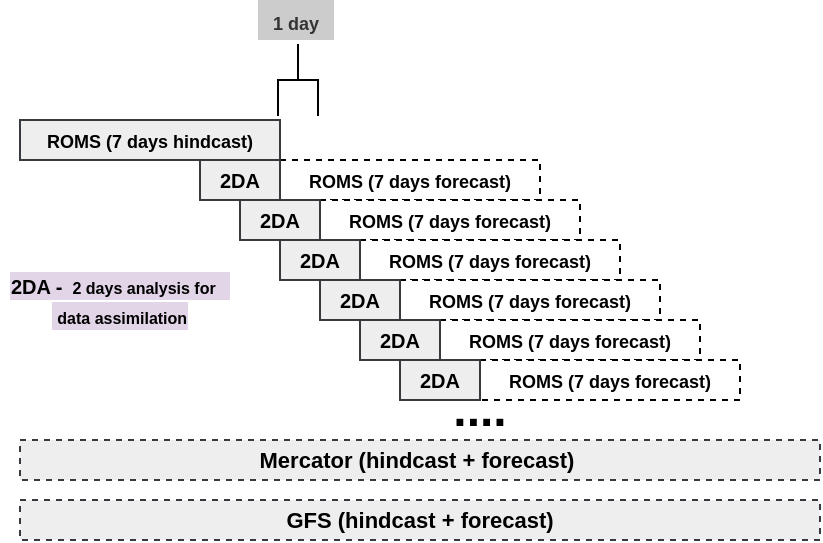 <mxfile version="13.8.0" type="github">
  <diagram id="pwO4rQPGBJkzqjzFGWmT" name="Page-1">
    <mxGraphModel dx="599" dy="293" grid="1" gridSize="10" guides="1" tooltips="1" connect="1" arrows="1" fold="1" page="1" pageScale="1" pageWidth="827" pageHeight="1169" math="0" shadow="0">
      <root>
        <mxCell id="0" />
        <mxCell id="1" parent="0" />
        <mxCell id="pYifvQT2HWXIfOrz_YcY-4" value="&lt;font size=&quot;1&quot;&gt;&lt;b style=&quot;font-size: 9px&quot;&gt;ROMS (7 days hindcast)&lt;/b&gt;&lt;/font&gt;" style="rounded=0;whiteSpace=wrap;html=1;fillColor=#eeeeee;strokeColor=#36393d;verticalAlign=middle;" parent="1" vertex="1">
          <mxGeometry x="280" y="140" width="130" height="20" as="geometry" />
        </mxCell>
        <mxCell id="pYifvQT2HWXIfOrz_YcY-7" value="&lt;font size=&quot;1&quot;&gt;&lt;b style=&quot;font-size: 9px&quot;&gt;ROMS (7 days forecast)&lt;/b&gt;&lt;/font&gt;" style="rounded=0;whiteSpace=wrap;html=1;verticalAlign=middle;dashed=1;" parent="1" vertex="1">
          <mxGeometry x="410" y="160" width="130" height="20" as="geometry" />
        </mxCell>
        <mxCell id="pYifvQT2HWXIfOrz_YcY-8" value="&lt;font size=&quot;1&quot;&gt;&lt;b style=&quot;font-size: 9px&quot;&gt;ROMS (7 days forecast)&lt;/b&gt;&lt;/font&gt;" style="rounded=0;whiteSpace=wrap;html=1;verticalAlign=middle;dashed=1;" parent="1" vertex="1">
          <mxGeometry x="430" y="180" width="130" height="20" as="geometry" />
        </mxCell>
        <mxCell id="pYifvQT2HWXIfOrz_YcY-9" value="&lt;font size=&quot;1&quot;&gt;&lt;b style=&quot;font-size: 9px&quot;&gt;ROMS (7 days forecast)&lt;/b&gt;&lt;/font&gt;" style="rounded=0;whiteSpace=wrap;html=1;verticalAlign=middle;dashed=1;" parent="1" vertex="1">
          <mxGeometry x="450" y="200" width="130" height="20" as="geometry" />
        </mxCell>
        <mxCell id="pYifvQT2HWXIfOrz_YcY-10" value="&lt;font size=&quot;1&quot;&gt;&lt;b style=&quot;font-size: 9px&quot;&gt;ROMS (7 days forecast)&lt;/b&gt;&lt;/font&gt;" style="rounded=0;whiteSpace=wrap;html=1;verticalAlign=middle;dashed=1;" parent="1" vertex="1">
          <mxGeometry x="470" y="220" width="130" height="20" as="geometry" />
        </mxCell>
        <mxCell id="30RJS0q0PBS2WoNAkkCa-1" value="&lt;font size=&quot;1&quot;&gt;&lt;b style=&quot;font-size: 9px&quot;&gt;ROMS (7 days forecast)&lt;/b&gt;&lt;/font&gt;" style="rounded=0;whiteSpace=wrap;html=1;verticalAlign=middle;dashed=1;" parent="1" vertex="1">
          <mxGeometry x="490" y="240" width="130" height="20" as="geometry" />
        </mxCell>
        <mxCell id="30RJS0q0PBS2WoNAkkCa-2" value="&lt;font size=&quot;1&quot;&gt;&lt;b style=&quot;font-size: 9px&quot;&gt;ROMS (7 days forecast)&lt;/b&gt;&lt;/font&gt;" style="rounded=0;whiteSpace=wrap;html=1;verticalAlign=middle;dashed=1;" parent="1" vertex="1">
          <mxGeometry x="510" y="260" width="130" height="20" as="geometry" />
        </mxCell>
        <mxCell id="30RJS0q0PBS2WoNAkkCa-7" value="" style="strokeWidth=1;html=1;shape=mxgraph.flowchart.annotation_2;align=left;labelPosition=right;pointerEvents=1;rotation=90;" parent="1" vertex="1">
          <mxGeometry x="401" y="110" width="36" height="20" as="geometry" />
        </mxCell>
        <mxCell id="30RJS0q0PBS2WoNAkkCa-9" value="&lt;b&gt;&lt;font style=&quot;font-size: 9px&quot;&gt;1 day&lt;/font&gt;&lt;/b&gt;" style="text;html=1;align=center;verticalAlign=bottom;whiteSpace=wrap;rounded=0;perimeterSpacing=0;fontColor=#333333;fillColor=#CCCCCC;" parent="1" vertex="1">
          <mxGeometry x="399" y="80" width="38" height="20" as="geometry" />
        </mxCell>
        <mxCell id="I8OCzsZrOeZ4LIsiNRNC-1" value="&lt;font size=&quot;1&quot;&gt;&lt;b style=&quot;font-size: 11px&quot;&gt;Mercator (hindcast + forecast)&amp;nbsp;&lt;/b&gt;&lt;/font&gt;" style="rounded=0;whiteSpace=wrap;html=1;fillColor=#eeeeee;strokeColor=#36393d;verticalAlign=middle;dashed=1;" parent="1" vertex="1">
          <mxGeometry x="280" y="300" width="400" height="20" as="geometry" />
        </mxCell>
        <mxCell id="I8OCzsZrOeZ4LIsiNRNC-2" value="&lt;font size=&quot;1&quot;&gt;&lt;b style=&quot;font-size: 11px&quot;&gt;GFS&amp;nbsp;&lt;/b&gt;&lt;/font&gt;&lt;b style=&quot;font-size: 11px&quot;&gt;(&lt;/b&gt;&lt;b style=&quot;font-size: 11px&quot;&gt;hindcast + forecast&lt;/b&gt;&lt;b style=&quot;font-size: 11px&quot;&gt;)&lt;/b&gt;" style="rounded=0;whiteSpace=wrap;html=1;fillColor=#eeeeee;strokeColor=#36393d;verticalAlign=middle;dashed=1;" parent="1" vertex="1">
          <mxGeometry x="280" y="330" width="400" height="20" as="geometry" />
        </mxCell>
        <mxCell id="CNHs0crCZYIP-Z3c3alA-3" value="&lt;font size=&quot;1&quot;&gt;&lt;b&gt;2DA&lt;/b&gt;&lt;/font&gt;" style="rounded=0;whiteSpace=wrap;html=1;fillColor=#eeeeee;strokeColor=#36393d;verticalAlign=middle;" parent="1" vertex="1">
          <mxGeometry x="370" y="160" width="40" height="20" as="geometry" />
        </mxCell>
        <mxCell id="CNHs0crCZYIP-Z3c3alA-4" value="&lt;font size=&quot;1&quot;&gt;&lt;b&gt;2DA&lt;/b&gt;&lt;/font&gt;" style="rounded=0;whiteSpace=wrap;html=1;fillColor=#eeeeee;strokeColor=#36393d;verticalAlign=middle;" parent="1" vertex="1">
          <mxGeometry x="390" y="180" width="40" height="20" as="geometry" />
        </mxCell>
        <mxCell id="CNHs0crCZYIP-Z3c3alA-5" value="&lt;font size=&quot;1&quot;&gt;&lt;b&gt;2DA&lt;/b&gt;&lt;/font&gt;" style="rounded=0;whiteSpace=wrap;html=1;fillColor=#eeeeee;strokeColor=#36393d;verticalAlign=middle;" parent="1" vertex="1">
          <mxGeometry x="410" y="200" width="40" height="20" as="geometry" />
        </mxCell>
        <mxCell id="CNHs0crCZYIP-Z3c3alA-6" value="&lt;font size=&quot;1&quot;&gt;&lt;b&gt;2DA&lt;/b&gt;&lt;/font&gt;" style="rounded=0;whiteSpace=wrap;html=1;fillColor=#eeeeee;strokeColor=#36393d;verticalAlign=middle;" parent="1" vertex="1">
          <mxGeometry x="430" y="220" width="40" height="20" as="geometry" />
        </mxCell>
        <mxCell id="CNHs0crCZYIP-Z3c3alA-7" value="&lt;font size=&quot;1&quot;&gt;&lt;b&gt;2DA&lt;/b&gt;&lt;/font&gt;" style="rounded=0;whiteSpace=wrap;html=1;fillColor=#eeeeee;strokeColor=#36393d;verticalAlign=middle;" parent="1" vertex="1">
          <mxGeometry x="450" y="240" width="40" height="20" as="geometry" />
        </mxCell>
        <mxCell id="CNHs0crCZYIP-Z3c3alA-9" value="&lt;font size=&quot;1&quot;&gt;&lt;b&gt;2DA&lt;/b&gt;&lt;/font&gt;" style="rounded=0;whiteSpace=wrap;html=1;fillColor=#eeeeee;strokeColor=#36393d;verticalAlign=middle;" parent="1" vertex="1">
          <mxGeometry x="470" y="260" width="40" height="20" as="geometry" />
        </mxCell>
        <mxCell id="CNHs0crCZYIP-Z3c3alA-10" value="&lt;font style=&quot;font-size: 24px&quot;&gt;&lt;b&gt;....&lt;/b&gt;&lt;/font&gt;" style="text;html=1;strokeColor=none;fillColor=none;align=center;verticalAlign=middle;whiteSpace=wrap;rounded=0;" parent="1" vertex="1">
          <mxGeometry x="490" y="280" width="40" height="10" as="geometry" />
        </mxCell>
        <mxCell id="CNHs0crCZYIP-Z3c3alA-13" value="&lt;span style=&quot;background-color: rgb(225 , 213 , 231)&quot;&gt;&lt;b style=&quot;font-size: x-small&quot;&gt;2DA -&lt;/b&gt;&lt;span style=&quot;font-size: x-small&quot;&gt;&amp;nbsp;&lt;/span&gt;&lt;b style=&quot;font-size: 8px&quot;&gt;&lt;font style=&quot;font-size: 8px&quot;&gt;&amp;nbsp;2 days analysis for&amp;nbsp; &amp;nbsp; &amp;nbsp;data assimilation&lt;/font&gt;&lt;/b&gt;&lt;/span&gt;" style="text;html=1;strokeColor=none;fillColor=none;align=center;verticalAlign=middle;whiteSpace=wrap;rounded=0;" parent="1" vertex="1">
          <mxGeometry x="270" y="220" width="120" height="20" as="geometry" />
        </mxCell>
      </root>
    </mxGraphModel>
  </diagram>
</mxfile>
